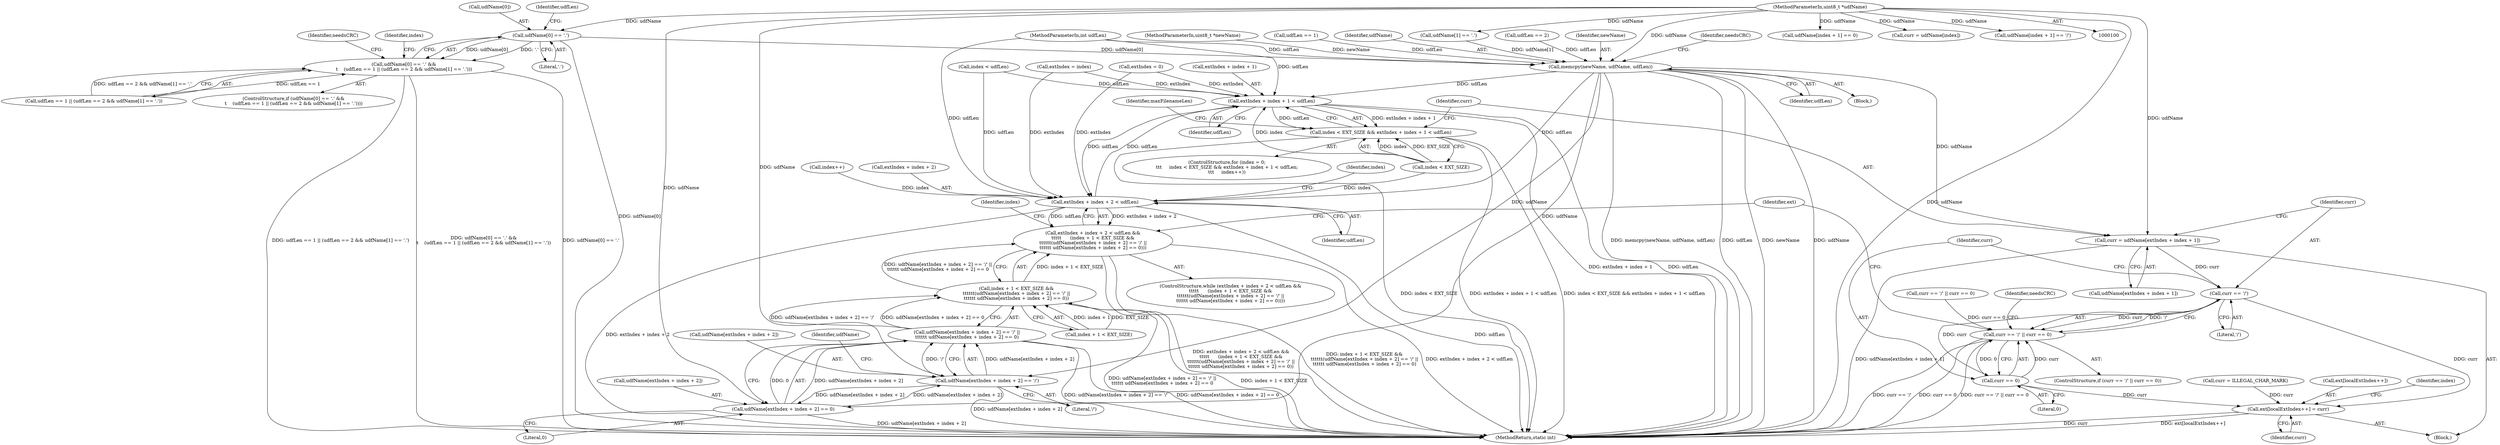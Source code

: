 digraph "0_linux_0e5cc9a40ada6046e6bc3bdfcd0c0d7e4b706b14_4@array" {
"1000133" [label="(Call,udfName[0] == '.')"];
"1000103" [label="(MethodParameterIn,uint8_t *udfName)"];
"1000132" [label="(Call,udfName[0] == '.' &&\n\t    (udfLen == 1 || (udfLen == 2 && udfName[1] == '.')))"];
"1000158" [label="(Call,memcpy(newName, udfName, udfLen))"];
"1000285" [label="(Call,extIndex + index + 1 < udfLen)"];
"1000281" [label="(Call,index < EXT_SIZE && extIndex + index + 1 < udfLen)"];
"1000321" [label="(Call,extIndex + index + 2 < udfLen)"];
"1000320" [label="(Call,extIndex + index + 2 < udfLen &&\n\t\t\t\t\t      (index + 1 < EXT_SIZE &&\n\t\t\t\t\t\t(udfName[extIndex + index + 2] == '/' ||\n\t\t\t\t\t\t udfName[extIndex + index + 2] == 0)))"];
"1000295" [label="(Call,curr = udfName[extIndex + index + 1])"];
"1000306" [label="(Call,curr == '/')"];
"1000305" [label="(Call,curr == '/' || curr == 0)"];
"1000309" [label="(Call,curr == 0)"];
"1000355" [label="(Call,ext[localExtIndex++] = curr)"];
"1000335" [label="(Call,udfName[extIndex + index + 2] == '/')"];
"1000334" [label="(Call,udfName[extIndex + index + 2] == '/' ||\n\t\t\t\t\t\t udfName[extIndex + index + 2] == 0)"];
"1000328" [label="(Call,index + 1 < EXT_SIZE &&\n\t\t\t\t\t\t(udfName[extIndex + index + 2] == '/' ||\n\t\t\t\t\t\t udfName[extIndex + index + 2] == 0))"];
"1000344" [label="(Call,udfName[extIndex + index + 2] == 0)"];
"1000209" [label="(Call,udfName[index + 1] == 0)"];
"1000133" [label="(Call,udfName[0] == '.')"];
"1000143" [label="(Call,udfLen == 2)"];
"1000294" [label="(Block,)"];
"1000161" [label="(Identifier,udfLen)"];
"1000336" [label="(Call,udfName[extIndex + index + 2])"];
"1000137" [label="(Literal,'.')"];
"1000321" [label="(Call,extIndex + index + 2 < udfLen)"];
"1000285" [label="(Call,extIndex + index + 1 < udfLen)"];
"1000291" [label="(Identifier,udfLen)"];
"1000310" [label="(Identifier,curr)"];
"1000168" [label="(Call,index < udfLen)"];
"1000329" [label="(Call,index + 1 < EXT_SIZE)"];
"1000277" [label="(ControlStructure,for (index = 0;\n\t\t\t     index < EXT_SIZE && extIndex + index + 1 < udfLen;\n\t\t\t     index++))"];
"1000134" [label="(Call,udfName[0])"];
"1000463" [label="(MethodReturn,static int)"];
"1000118" [label="(Call,extIndex = 0)"];
"1000309" [label="(Call,curr == 0)"];
"1000295" [label="(Call,curr = udfName[extIndex + index + 1])"];
"1000343" [label="(Literal,'/')"];
"1000286" [label="(Call,extIndex + index + 1)"];
"1000296" [label="(Identifier,curr)"];
"1000314" [label="(Identifier,needsCRC)"];
"1000166" [label="(Identifier,index)"];
"1000354" [label="(Identifier,index)"];
"1000174" [label="(Call,curr = udfName[index])"];
"1000159" [label="(Identifier,newName)"];
"1000140" [label="(Identifier,udfLen)"];
"1000335" [label="(Call,udfName[extIndex + index + 2] == '/')"];
"1000357" [label="(Identifier,ext)"];
"1000266" [label="(Identifier,needsCRC)"];
"1000344" [label="(Call,udfName[extIndex + index + 2] == 0)"];
"1000327" [label="(Identifier,udfLen)"];
"1000138" [label="(Call,udfLen == 1 || (udfLen == 2 && udfName[1] == '.'))"];
"1000311" [label="(Literal,0)"];
"1000281" [label="(Call,index < EXT_SIZE && extIndex + index + 1 < udfLen)"];
"1000345" [label="(Call,udfName[extIndex + index + 2])"];
"1000328" [label="(Call,index + 1 < EXT_SIZE &&\n\t\t\t\t\t\t(udfName[extIndex + index + 2] == '/' ||\n\t\t\t\t\t\t udfName[extIndex + index + 2] == 0))"];
"1000103" [label="(MethodParameterIn,uint8_t *udfName)"];
"1000146" [label="(Call,udfName[1] == '.')"];
"1000356" [label="(Call,ext[localExtIndex++])"];
"1000101" [label="(MethodParameterIn,uint8_t *newName)"];
"1000139" [label="(Call,udfLen == 1)"];
"1000245" [label="(Call,extIndex = index)"];
"1000306" [label="(Call,curr == '/')"];
"1000352" [label="(Literal,0)"];
"1000282" [label="(Call,index < EXT_SIZE)"];
"1000158" [label="(Call,memcpy(newName, udfName, udfLen))"];
"1000331" [label="(Identifier,index)"];
"1000319" [label="(ControlStructure,while (extIndex + index + 2 < udfLen &&\n\t\t\t\t\t      (index + 1 < EXT_SIZE &&\n\t\t\t\t\t\t(udfName[extIndex + index + 2] == '/' ||\n\t\t\t\t\t\t udfName[extIndex + index + 2] == 0))))"];
"1000362" [label="(Identifier,maxFilenameLen)"];
"1000180" [label="(Call,curr == '/' || curr == 0)"];
"1000346" [label="(Identifier,udfName)"];
"1000153" [label="(Identifier,needsCRC)"];
"1000297" [label="(Call,udfName[extIndex + index + 1])"];
"1000293" [label="(Identifier,index)"];
"1000132" [label="(Call,udfName[0] == '.' &&\n\t    (udfLen == 1 || (udfLen == 2 && udfName[1] == '.')))"];
"1000304" [label="(ControlStructure,if (curr == '/' || curr == 0))"];
"1000360" [label="(Identifier,curr)"];
"1000308" [label="(Literal,'/')"];
"1000305" [label="(Call,curr == '/' || curr == 0)"];
"1000355" [label="(Call,ext[localExtIndex++] = curr)"];
"1000334" [label="(Call,udfName[extIndex + index + 2] == '/' ||\n\t\t\t\t\t\t udfName[extIndex + index + 2] == 0)"];
"1000160" [label="(Identifier,udfName)"];
"1000353" [label="(Call,index++)"];
"1000322" [label="(Call,extIndex + index + 2)"];
"1000202" [label="(Call,udfName[index + 1] == '/')"];
"1000131" [label="(ControlStructure,if (udfName[0] == '.' &&\n\t    (udfLen == 1 || (udfLen == 2 && udfName[1] == '.'))))"];
"1000307" [label="(Identifier,curr)"];
"1000104" [label="(MethodParameterIn,int udfLen)"];
"1000316" [label="(Call,curr = ILLEGAL_CHAR_MARK)"];
"1000151" [label="(Block,)"];
"1000320" [label="(Call,extIndex + index + 2 < udfLen &&\n\t\t\t\t\t      (index + 1 < EXT_SIZE &&\n\t\t\t\t\t\t(udfName[extIndex + index + 2] == '/' ||\n\t\t\t\t\t\t udfName[extIndex + index + 2] == 0)))"];
"1000133" -> "1000132"  [label="AST: "];
"1000133" -> "1000137"  [label="CFG: "];
"1000134" -> "1000133"  [label="AST: "];
"1000137" -> "1000133"  [label="AST: "];
"1000140" -> "1000133"  [label="CFG: "];
"1000132" -> "1000133"  [label="CFG: "];
"1000133" -> "1000463"  [label="DDG: udfName[0]"];
"1000133" -> "1000132"  [label="DDG: udfName[0]"];
"1000133" -> "1000132"  [label="DDG: '.'"];
"1000103" -> "1000133"  [label="DDG: udfName"];
"1000133" -> "1000158"  [label="DDG: udfName[0]"];
"1000103" -> "1000100"  [label="AST: "];
"1000103" -> "1000463"  [label="DDG: udfName"];
"1000103" -> "1000146"  [label="DDG: udfName"];
"1000103" -> "1000158"  [label="DDG: udfName"];
"1000103" -> "1000174"  [label="DDG: udfName"];
"1000103" -> "1000202"  [label="DDG: udfName"];
"1000103" -> "1000209"  [label="DDG: udfName"];
"1000103" -> "1000295"  [label="DDG: udfName"];
"1000103" -> "1000335"  [label="DDG: udfName"];
"1000103" -> "1000344"  [label="DDG: udfName"];
"1000132" -> "1000131"  [label="AST: "];
"1000132" -> "1000138"  [label="CFG: "];
"1000138" -> "1000132"  [label="AST: "];
"1000153" -> "1000132"  [label="CFG: "];
"1000166" -> "1000132"  [label="CFG: "];
"1000132" -> "1000463"  [label="DDG: udfName[0] == '.' &&\n\t    (udfLen == 1 || (udfLen == 2 && udfName[1] == '.'))"];
"1000132" -> "1000463"  [label="DDG: udfName[0] == '.'"];
"1000132" -> "1000463"  [label="DDG: udfLen == 1 || (udfLen == 2 && udfName[1] == '.')"];
"1000138" -> "1000132"  [label="DDG: udfLen == 1"];
"1000138" -> "1000132"  [label="DDG: udfLen == 2 && udfName[1] == '.'"];
"1000158" -> "1000151"  [label="AST: "];
"1000158" -> "1000161"  [label="CFG: "];
"1000159" -> "1000158"  [label="AST: "];
"1000160" -> "1000158"  [label="AST: "];
"1000161" -> "1000158"  [label="AST: "];
"1000266" -> "1000158"  [label="CFG: "];
"1000158" -> "1000463"  [label="DDG: newName"];
"1000158" -> "1000463"  [label="DDG: udfName"];
"1000158" -> "1000463"  [label="DDG: memcpy(newName, udfName, udfLen)"];
"1000158" -> "1000463"  [label="DDG: udfLen"];
"1000101" -> "1000158"  [label="DDG: newName"];
"1000146" -> "1000158"  [label="DDG: udfName[1]"];
"1000104" -> "1000158"  [label="DDG: udfLen"];
"1000139" -> "1000158"  [label="DDG: udfLen"];
"1000143" -> "1000158"  [label="DDG: udfLen"];
"1000158" -> "1000285"  [label="DDG: udfLen"];
"1000158" -> "1000295"  [label="DDG: udfName"];
"1000158" -> "1000321"  [label="DDG: udfLen"];
"1000158" -> "1000335"  [label="DDG: udfName"];
"1000158" -> "1000344"  [label="DDG: udfName"];
"1000285" -> "1000281"  [label="AST: "];
"1000285" -> "1000291"  [label="CFG: "];
"1000286" -> "1000285"  [label="AST: "];
"1000291" -> "1000285"  [label="AST: "];
"1000281" -> "1000285"  [label="CFG: "];
"1000285" -> "1000463"  [label="DDG: extIndex + index + 1"];
"1000285" -> "1000463"  [label="DDG: udfLen"];
"1000285" -> "1000281"  [label="DDG: extIndex + index + 1"];
"1000285" -> "1000281"  [label="DDG: udfLen"];
"1000118" -> "1000285"  [label="DDG: extIndex"];
"1000245" -> "1000285"  [label="DDG: extIndex"];
"1000282" -> "1000285"  [label="DDG: index"];
"1000168" -> "1000285"  [label="DDG: udfLen"];
"1000321" -> "1000285"  [label="DDG: udfLen"];
"1000104" -> "1000285"  [label="DDG: udfLen"];
"1000285" -> "1000321"  [label="DDG: udfLen"];
"1000281" -> "1000277"  [label="AST: "];
"1000281" -> "1000282"  [label="CFG: "];
"1000282" -> "1000281"  [label="AST: "];
"1000296" -> "1000281"  [label="CFG: "];
"1000362" -> "1000281"  [label="CFG: "];
"1000281" -> "1000463"  [label="DDG: extIndex + index + 1 < udfLen"];
"1000281" -> "1000463"  [label="DDG: index < EXT_SIZE"];
"1000281" -> "1000463"  [label="DDG: index < EXT_SIZE && extIndex + index + 1 < udfLen"];
"1000282" -> "1000281"  [label="DDG: index"];
"1000282" -> "1000281"  [label="DDG: EXT_SIZE"];
"1000321" -> "1000320"  [label="AST: "];
"1000321" -> "1000327"  [label="CFG: "];
"1000322" -> "1000321"  [label="AST: "];
"1000327" -> "1000321"  [label="AST: "];
"1000331" -> "1000321"  [label="CFG: "];
"1000320" -> "1000321"  [label="CFG: "];
"1000321" -> "1000463"  [label="DDG: extIndex + index + 2"];
"1000321" -> "1000463"  [label="DDG: udfLen"];
"1000321" -> "1000320"  [label="DDG: extIndex + index + 2"];
"1000321" -> "1000320"  [label="DDG: udfLen"];
"1000118" -> "1000321"  [label="DDG: extIndex"];
"1000245" -> "1000321"  [label="DDG: extIndex"];
"1000353" -> "1000321"  [label="DDG: index"];
"1000282" -> "1000321"  [label="DDG: index"];
"1000168" -> "1000321"  [label="DDG: udfLen"];
"1000104" -> "1000321"  [label="DDG: udfLen"];
"1000320" -> "1000319"  [label="AST: "];
"1000320" -> "1000328"  [label="CFG: "];
"1000328" -> "1000320"  [label="AST: "];
"1000354" -> "1000320"  [label="CFG: "];
"1000357" -> "1000320"  [label="CFG: "];
"1000320" -> "1000463"  [label="DDG: index + 1 < EXT_SIZE &&\n\t\t\t\t\t\t(udfName[extIndex + index + 2] == '/' ||\n\t\t\t\t\t\t udfName[extIndex + index + 2] == 0)"];
"1000320" -> "1000463"  [label="DDG: extIndex + index + 2 < udfLen"];
"1000320" -> "1000463"  [label="DDG: extIndex + index + 2 < udfLen &&\n\t\t\t\t\t      (index + 1 < EXT_SIZE &&\n\t\t\t\t\t\t(udfName[extIndex + index + 2] == '/' ||\n\t\t\t\t\t\t udfName[extIndex + index + 2] == 0))"];
"1000328" -> "1000320"  [label="DDG: index + 1 < EXT_SIZE"];
"1000328" -> "1000320"  [label="DDG: udfName[extIndex + index + 2] == '/' ||\n\t\t\t\t\t\t udfName[extIndex + index + 2] == 0"];
"1000295" -> "1000294"  [label="AST: "];
"1000295" -> "1000297"  [label="CFG: "];
"1000296" -> "1000295"  [label="AST: "];
"1000297" -> "1000295"  [label="AST: "];
"1000307" -> "1000295"  [label="CFG: "];
"1000295" -> "1000463"  [label="DDG: udfName[extIndex + index + 1]"];
"1000295" -> "1000306"  [label="DDG: curr"];
"1000306" -> "1000305"  [label="AST: "];
"1000306" -> "1000308"  [label="CFG: "];
"1000307" -> "1000306"  [label="AST: "];
"1000308" -> "1000306"  [label="AST: "];
"1000310" -> "1000306"  [label="CFG: "];
"1000305" -> "1000306"  [label="CFG: "];
"1000306" -> "1000305"  [label="DDG: curr"];
"1000306" -> "1000305"  [label="DDG: '/'"];
"1000306" -> "1000309"  [label="DDG: curr"];
"1000306" -> "1000355"  [label="DDG: curr"];
"1000305" -> "1000304"  [label="AST: "];
"1000305" -> "1000309"  [label="CFG: "];
"1000309" -> "1000305"  [label="AST: "];
"1000314" -> "1000305"  [label="CFG: "];
"1000357" -> "1000305"  [label="CFG: "];
"1000305" -> "1000463"  [label="DDG: curr == 0"];
"1000305" -> "1000463"  [label="DDG: curr == '/' || curr == 0"];
"1000305" -> "1000463"  [label="DDG: curr == '/'"];
"1000309" -> "1000305"  [label="DDG: curr"];
"1000309" -> "1000305"  [label="DDG: 0"];
"1000180" -> "1000305"  [label="DDG: curr == 0"];
"1000309" -> "1000311"  [label="CFG: "];
"1000310" -> "1000309"  [label="AST: "];
"1000311" -> "1000309"  [label="AST: "];
"1000309" -> "1000355"  [label="DDG: curr"];
"1000355" -> "1000294"  [label="AST: "];
"1000355" -> "1000360"  [label="CFG: "];
"1000356" -> "1000355"  [label="AST: "];
"1000360" -> "1000355"  [label="AST: "];
"1000293" -> "1000355"  [label="CFG: "];
"1000355" -> "1000463"  [label="DDG: ext[localExtIndex++]"];
"1000355" -> "1000463"  [label="DDG: curr"];
"1000316" -> "1000355"  [label="DDG: curr"];
"1000335" -> "1000334"  [label="AST: "];
"1000335" -> "1000343"  [label="CFG: "];
"1000336" -> "1000335"  [label="AST: "];
"1000343" -> "1000335"  [label="AST: "];
"1000346" -> "1000335"  [label="CFG: "];
"1000334" -> "1000335"  [label="CFG: "];
"1000335" -> "1000463"  [label="DDG: udfName[extIndex + index + 2]"];
"1000335" -> "1000334"  [label="DDG: udfName[extIndex + index + 2]"];
"1000335" -> "1000334"  [label="DDG: '/'"];
"1000344" -> "1000335"  [label="DDG: udfName[extIndex + index + 2]"];
"1000335" -> "1000344"  [label="DDG: udfName[extIndex + index + 2]"];
"1000334" -> "1000328"  [label="AST: "];
"1000334" -> "1000344"  [label="CFG: "];
"1000344" -> "1000334"  [label="AST: "];
"1000328" -> "1000334"  [label="CFG: "];
"1000334" -> "1000463"  [label="DDG: udfName[extIndex + index + 2] == 0"];
"1000334" -> "1000463"  [label="DDG: udfName[extIndex + index + 2] == '/'"];
"1000334" -> "1000328"  [label="DDG: udfName[extIndex + index + 2] == '/'"];
"1000334" -> "1000328"  [label="DDG: udfName[extIndex + index + 2] == 0"];
"1000344" -> "1000334"  [label="DDG: udfName[extIndex + index + 2]"];
"1000344" -> "1000334"  [label="DDG: 0"];
"1000328" -> "1000329"  [label="CFG: "];
"1000329" -> "1000328"  [label="AST: "];
"1000328" -> "1000463"  [label="DDG: udfName[extIndex + index + 2] == '/' ||\n\t\t\t\t\t\t udfName[extIndex + index + 2] == 0"];
"1000328" -> "1000463"  [label="DDG: index + 1 < EXT_SIZE"];
"1000329" -> "1000328"  [label="DDG: index + 1"];
"1000329" -> "1000328"  [label="DDG: EXT_SIZE"];
"1000344" -> "1000352"  [label="CFG: "];
"1000345" -> "1000344"  [label="AST: "];
"1000352" -> "1000344"  [label="AST: "];
"1000344" -> "1000463"  [label="DDG: udfName[extIndex + index + 2]"];
}
